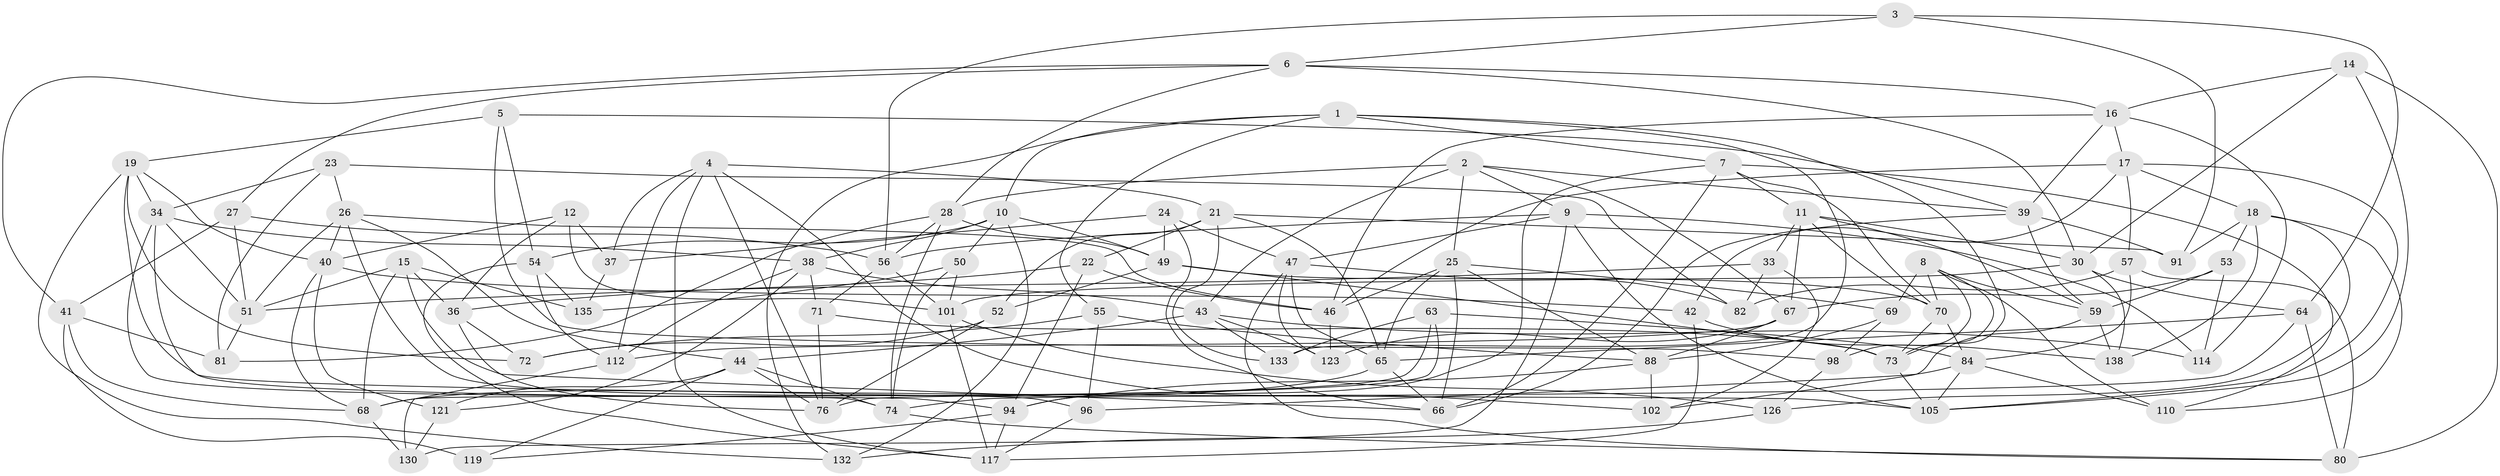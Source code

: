 // original degree distribution, {4: 1.0}
// Generated by graph-tools (version 1.1) at 2025/42/03/06/25 10:42:16]
// undirected, 88 vertices, 223 edges
graph export_dot {
graph [start="1"]
  node [color=gray90,style=filled];
  1 [super="+106"];
  2 [super="+31"];
  3;
  4 [super="+136"];
  5;
  6 [super="+100"];
  7 [super="+29"];
  8 [super="+116"];
  9 [super="+92"];
  10 [super="+13"];
  11 [super="+87"];
  12;
  14;
  15 [super="+20"];
  16 [super="+137"];
  17 [super="+93"];
  18 [super="+83"];
  19 [super="+77"];
  21 [super="+75"];
  22;
  23;
  24;
  25 [super="+99"];
  26 [super="+35"];
  27;
  28 [super="+58"];
  30 [super="+32"];
  33;
  34 [super="+61"];
  36 [super="+131"];
  37;
  38 [super="+134"];
  39 [super="+48"];
  40 [super="+45"];
  41 [super="+103"];
  42;
  43 [super="+60"];
  44 [super="+111"];
  46 [super="+115"];
  47 [super="+90"];
  49 [super="+85"];
  50;
  51 [super="+120"];
  52;
  53;
  54 [super="+124"];
  55;
  56 [super="+104"];
  57;
  59 [super="+62"];
  63;
  64 [super="+127"];
  65 [super="+125"];
  66 [super="+78"];
  67 [super="+89"];
  68 [super="+139"];
  69;
  70 [super="+95"];
  71;
  72;
  73 [super="+79"];
  74 [super="+109"];
  76 [super="+86"];
  80 [super="+97"];
  81;
  82;
  84 [super="+107"];
  88 [super="+122"];
  91;
  94 [super="+108"];
  96;
  98;
  101 [super="+113"];
  102;
  105 [super="+128"];
  110;
  112 [super="+129"];
  114;
  117 [super="+118"];
  119;
  121;
  123;
  126;
  130;
  132;
  133;
  135;
  138;
  1 -- 73;
  1 -- 10;
  1 -- 7;
  1 -- 132;
  1 -- 133;
  1 -- 55;
  2 -- 43;
  2 -- 67;
  2 -- 28;
  2 -- 25;
  2 -- 39;
  2 -- 9;
  3 -- 64;
  3 -- 91;
  3 -- 56;
  3 -- 6;
  4 -- 21;
  4 -- 37;
  4 -- 117;
  4 -- 102;
  4 -- 76;
  4 -- 112;
  5 -- 98;
  5 -- 54;
  5 -- 39;
  5 -- 19;
  6 -- 16;
  6 -- 27;
  6 -- 28;
  6 -- 30;
  6 -- 41;
  7 -- 110;
  7 -- 66;
  7 -- 70;
  7 -- 11;
  7 -- 94;
  8 -- 69;
  8 -- 98;
  8 -- 110;
  8 -- 73;
  8 -- 59;
  8 -- 70;
  9 -- 56;
  9 -- 47;
  9 -- 105;
  9 -- 114;
  9 -- 130;
  10 -- 50;
  10 -- 132;
  10 -- 54;
  10 -- 49;
  10 -- 38;
  11 -- 33;
  11 -- 30;
  11 -- 59;
  11 -- 67;
  11 -- 70;
  12 -- 37;
  12 -- 36;
  12 -- 101;
  12 -- 40;
  14 -- 30;
  14 -- 105;
  14 -- 80;
  14 -- 16;
  15 -- 51;
  15 -- 66;
  15 -- 36 [weight=2];
  15 -- 135;
  15 -- 68;
  16 -- 114;
  16 -- 46;
  16 -- 39;
  16 -- 17;
  17 -- 57;
  17 -- 46;
  17 -- 105;
  17 -- 42;
  17 -- 18;
  18 -- 53;
  18 -- 91;
  18 -- 126;
  18 -- 110;
  18 -- 138;
  19 -- 34;
  19 -- 105;
  19 -- 72;
  19 -- 40;
  19 -- 132;
  21 -- 22;
  21 -- 91;
  21 -- 52;
  21 -- 133;
  21 -- 65;
  22 -- 94;
  22 -- 46;
  22 -- 36;
  23 -- 81;
  23 -- 82;
  23 -- 34;
  23 -- 26;
  24 -- 49;
  24 -- 47;
  24 -- 37;
  24 -- 66;
  25 -- 66;
  25 -- 65;
  25 -- 88;
  25 -- 69;
  25 -- 46;
  26 -- 96;
  26 -- 46;
  26 -- 40;
  26 -- 51;
  26 -- 44;
  27 -- 56;
  27 -- 51;
  27 -- 41;
  28 -- 74;
  28 -- 81;
  28 -- 56;
  28 -- 49;
  30 -- 138;
  30 -- 64;
  30 -- 101;
  33 -- 102;
  33 -- 82;
  33 -- 51;
  34 -- 74;
  34 -- 38;
  34 -- 94;
  34 -- 51;
  36 -- 72;
  36 -- 76;
  37 -- 135;
  38 -- 43;
  38 -- 121;
  38 -- 112;
  38 -- 71;
  39 -- 59;
  39 -- 91;
  39 -- 66;
  40 -- 121;
  40 -- 68;
  40 -- 42;
  41 -- 119 [weight=2];
  41 -- 81;
  41 -- 68;
  42 -- 138;
  42 -- 117;
  43 -- 133;
  43 -- 123;
  43 -- 114;
  43 -- 44;
  44 -- 76;
  44 -- 121;
  44 -- 119;
  44 -- 74;
  46 -- 123;
  47 -- 123;
  47 -- 82;
  47 -- 80;
  47 -- 65;
  49 -- 52;
  49 -- 73;
  49 -- 70;
  50 -- 101;
  50 -- 135;
  50 -- 74;
  51 -- 81;
  52 -- 72;
  52 -- 76;
  53 -- 114;
  53 -- 67;
  53 -- 59;
  54 -- 135;
  54 -- 112 [weight=2];
  54 -- 117;
  55 -- 96;
  55 -- 72;
  55 -- 88;
  56 -- 71;
  56 -- 101;
  57 -- 80;
  57 -- 84;
  57 -- 82;
  59 -- 138;
  59 -- 102;
  63 -- 133;
  63 -- 68;
  63 -- 84;
  63 -- 76;
  64 -- 65;
  64 -- 80 [weight=2];
  64 -- 74;
  65 -- 68;
  65 -- 66;
  67 -- 88;
  67 -- 112;
  67 -- 123;
  68 -- 130;
  69 -- 98;
  69 -- 88;
  70 -- 84;
  70 -- 73;
  71 -- 73;
  71 -- 76;
  73 -- 105;
  74 -- 80;
  84 -- 110;
  84 -- 105;
  84 -- 96;
  88 -- 102;
  88 -- 94;
  94 -- 119;
  94 -- 117;
  96 -- 117;
  98 -- 126;
  101 -- 117;
  101 -- 126;
  112 -- 130;
  121 -- 130;
  126 -- 132;
}
